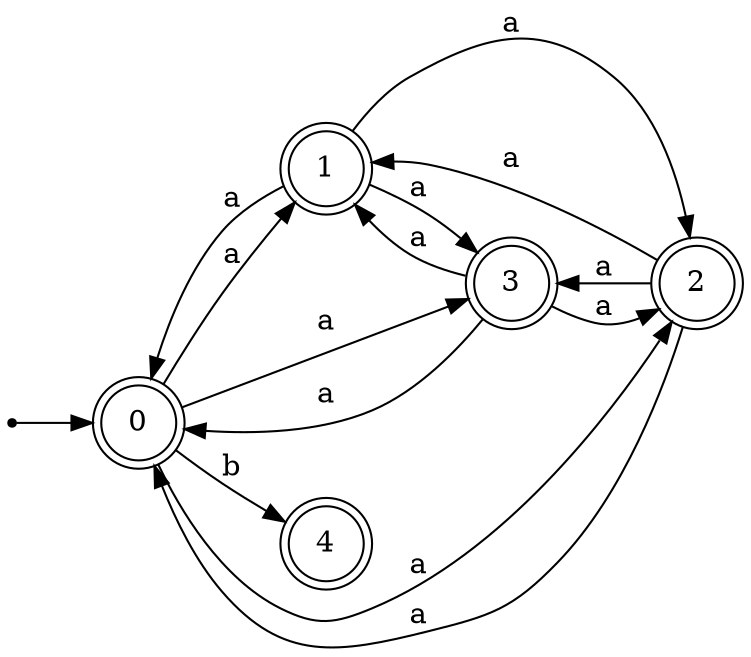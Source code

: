 digraph finite_state_machine {
    rankdir=LR;
    size="30,20";
    node [shape = point]; "dummy0"
    node [shape = doublecircle]; "0";
    "dummy0" -> "0";
    node [shape = doublecircle]; "1";
    node [shape = doublecircle]; "2";
    node [shape = doublecircle]; "3";
    node [shape = doublecircle]; "4";
    "0" -> "1" [label = "a"];
    "0" -> "2" [label = "a"];
    "0" -> "3" [label = "a"];
    "0" -> "4" [label = "b"];
    "1" -> "0" [label = "a"];
    "1" -> "2" [label = "a"];
    "1" -> "3" [label = "a"];
    "2" -> "0" [label = "a"];
    "2" -> "1" [label = "a"];
    "2" -> "3" [label = "a"];
    "3" -> "0" [label = "a"];
    "3" -> "1" [label = "a"];
    "3" -> "2" [label = "a"];
}
